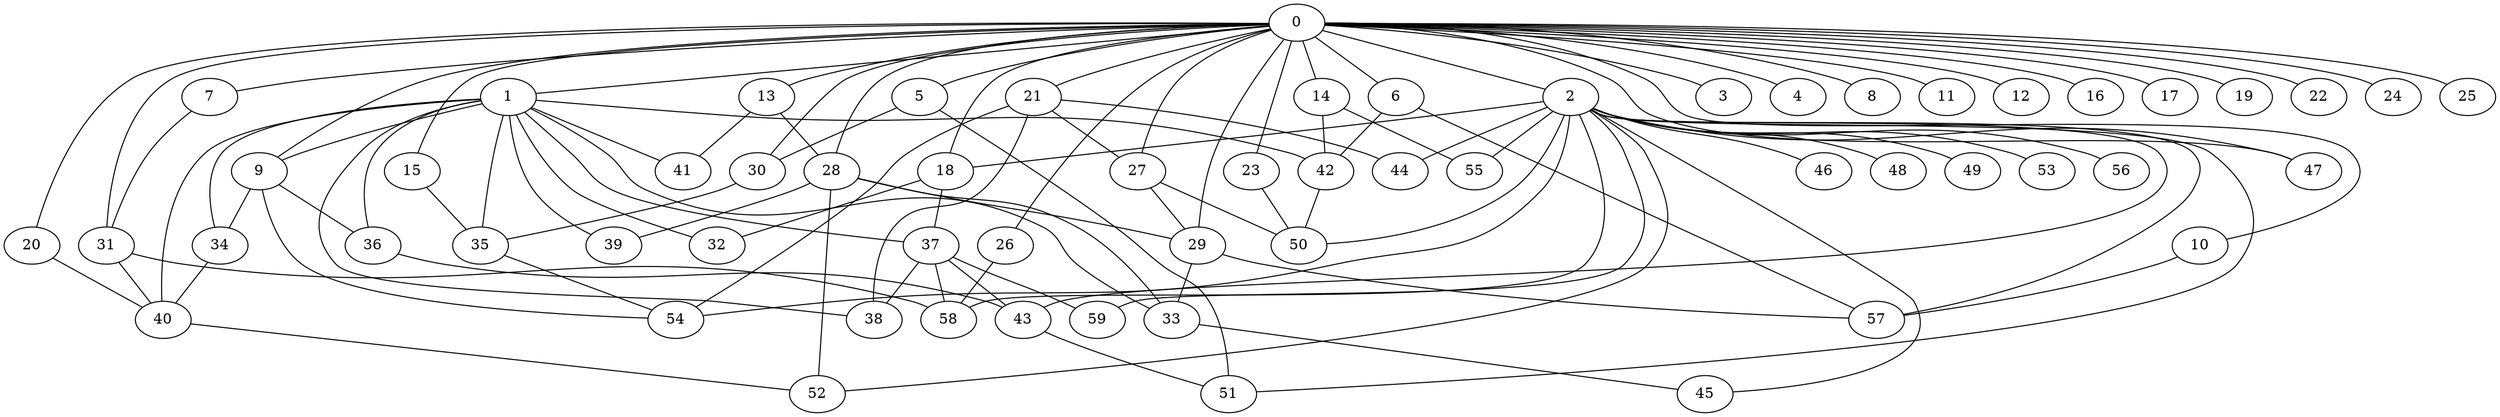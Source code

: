 
graph graphname {
    0 -- 1
0 -- 2
0 -- 3
0 -- 4
0 -- 5
0 -- 6
0 -- 7
0 -- 8
0 -- 9
0 -- 10
0 -- 11
0 -- 12
0 -- 13
0 -- 14
0 -- 15
0 -- 16
0 -- 17
0 -- 18
0 -- 19
0 -- 20
0 -- 21
0 -- 22
0 -- 23
0 -- 24
0 -- 25
0 -- 26
0 -- 27
0 -- 28
0 -- 29
0 -- 30
0 -- 31
0 -- 47
1 -- 32
1 -- 34
1 -- 35
1 -- 36
1 -- 37
1 -- 38
1 -- 33
1 -- 40
1 -- 41
1 -- 42
1 -- 39
1 -- 9
2 -- 43
2 -- 44
2 -- 45
2 -- 46
2 -- 47
2 -- 48
2 -- 49
2 -- 50
2 -- 51
2 -- 52
2 -- 53
2 -- 54
2 -- 55
2 -- 56
2 -- 57
2 -- 58
2 -- 59
2 -- 18
5 -- 30
5 -- 51
6 -- 42
6 -- 57
7 -- 31
9 -- 54
9 -- 36
9 -- 34
10 -- 57
13 -- 41
13 -- 28
14 -- 55
14 -- 42
15 -- 35
18 -- 37
18 -- 32
20 -- 40
21 -- 54
21 -- 38
21 -- 44
21 -- 27
23 -- 50
26 -- 58
27 -- 29
27 -- 50
28 -- 29
28 -- 52
28 -- 39
28 -- 33
29 -- 57
29 -- 33
30 -- 35
31 -- 40
31 -- 58
33 -- 45
34 -- 40
35 -- 54
36 -- 43
37 -- 43
37 -- 38
37 -- 59
37 -- 58
40 -- 52
42 -- 50
43 -- 51

}
